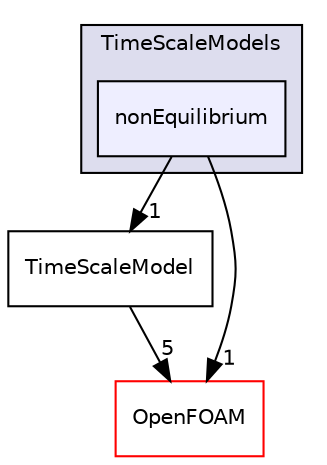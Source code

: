 digraph "src/lagrangian/intermediate/submodels/MPPIC/TimeScaleModels/nonEquilibrium" {
  bgcolor=transparent;
  compound=true
  node [ fontsize="10", fontname="Helvetica"];
  edge [ labelfontsize="10", labelfontname="Helvetica"];
  subgraph clusterdir_eb34afd0ce3dd2051d17f60c79db9853 {
    graph [ bgcolor="#ddddee", pencolor="black", label="TimeScaleModels" fontname="Helvetica", fontsize="10", URL="dir_eb34afd0ce3dd2051d17f60c79db9853.html"]
  dir_c6a62d97511a6dbfa1b59eb4052ae514 [shape=box, label="nonEquilibrium", style="filled", fillcolor="#eeeeff", pencolor="black", URL="dir_c6a62d97511a6dbfa1b59eb4052ae514.html"];
  }
  dir_60d0005af56f41223ba0e7ef131a26c6 [shape=box label="TimeScaleModel" URL="dir_60d0005af56f41223ba0e7ef131a26c6.html"];
  dir_c5473ff19b20e6ec4dfe5c310b3778a8 [shape=box label="OpenFOAM" color="red" URL="dir_c5473ff19b20e6ec4dfe5c310b3778a8.html"];
  dir_60d0005af56f41223ba0e7ef131a26c6->dir_c5473ff19b20e6ec4dfe5c310b3778a8 [headlabel="5", labeldistance=1.5 headhref="dir_001759_002151.html"];
  dir_c6a62d97511a6dbfa1b59eb4052ae514->dir_60d0005af56f41223ba0e7ef131a26c6 [headlabel="1", labeldistance=1.5 headhref="dir_001758_001759.html"];
  dir_c6a62d97511a6dbfa1b59eb4052ae514->dir_c5473ff19b20e6ec4dfe5c310b3778a8 [headlabel="1", labeldistance=1.5 headhref="dir_001758_002151.html"];
}
